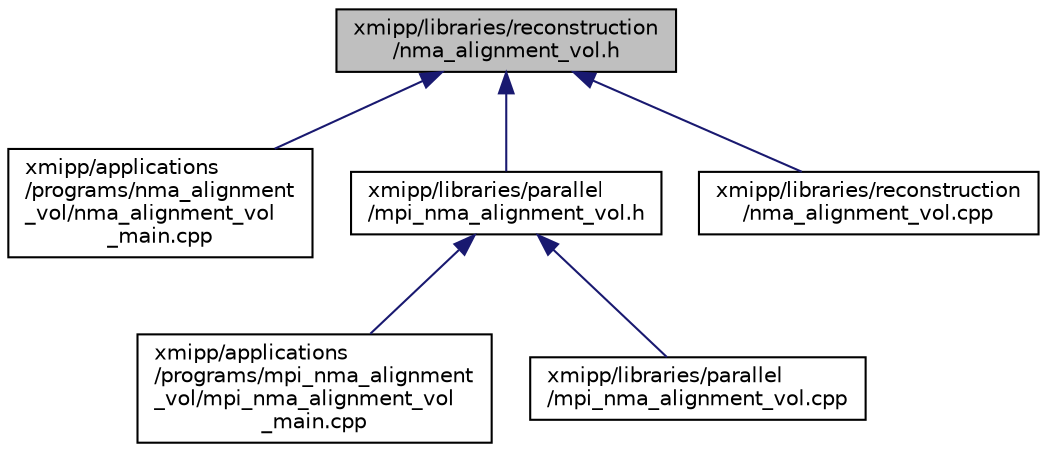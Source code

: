 digraph "xmipp/libraries/reconstruction/nma_alignment_vol.h"
{
  edge [fontname="Helvetica",fontsize="10",labelfontname="Helvetica",labelfontsize="10"];
  node [fontname="Helvetica",fontsize="10",shape=record];
  Node87 [label="xmipp/libraries/reconstruction\l/nma_alignment_vol.h",height=0.2,width=0.4,color="black", fillcolor="grey75", style="filled", fontcolor="black"];
  Node87 -> Node88 [dir="back",color="midnightblue",fontsize="10",style="solid",fontname="Helvetica"];
  Node88 [label="xmipp/applications\l/programs/nma_alignment\l_vol/nma_alignment_vol\l_main.cpp",height=0.2,width=0.4,color="black", fillcolor="white", style="filled",URL="$nma__alignment__vol__main_8cpp.html"];
  Node87 -> Node89 [dir="back",color="midnightblue",fontsize="10",style="solid",fontname="Helvetica"];
  Node89 [label="xmipp/libraries/parallel\l/mpi_nma_alignment_vol.h",height=0.2,width=0.4,color="black", fillcolor="white", style="filled",URL="$mpi__nma__alignment__vol_8h.html"];
  Node89 -> Node90 [dir="back",color="midnightblue",fontsize="10",style="solid",fontname="Helvetica"];
  Node90 [label="xmipp/applications\l/programs/mpi_nma_alignment\l_vol/mpi_nma_alignment_vol\l_main.cpp",height=0.2,width=0.4,color="black", fillcolor="white", style="filled",URL="$mpi__nma__alignment__vol__main_8cpp.html"];
  Node89 -> Node91 [dir="back",color="midnightblue",fontsize="10",style="solid",fontname="Helvetica"];
  Node91 [label="xmipp/libraries/parallel\l/mpi_nma_alignment_vol.cpp",height=0.2,width=0.4,color="black", fillcolor="white", style="filled",URL="$mpi__nma__alignment__vol_8cpp.html"];
  Node87 -> Node92 [dir="back",color="midnightblue",fontsize="10",style="solid",fontname="Helvetica"];
  Node92 [label="xmipp/libraries/reconstruction\l/nma_alignment_vol.cpp",height=0.2,width=0.4,color="black", fillcolor="white", style="filled",URL="$nma__alignment__vol_8cpp.html"];
}

